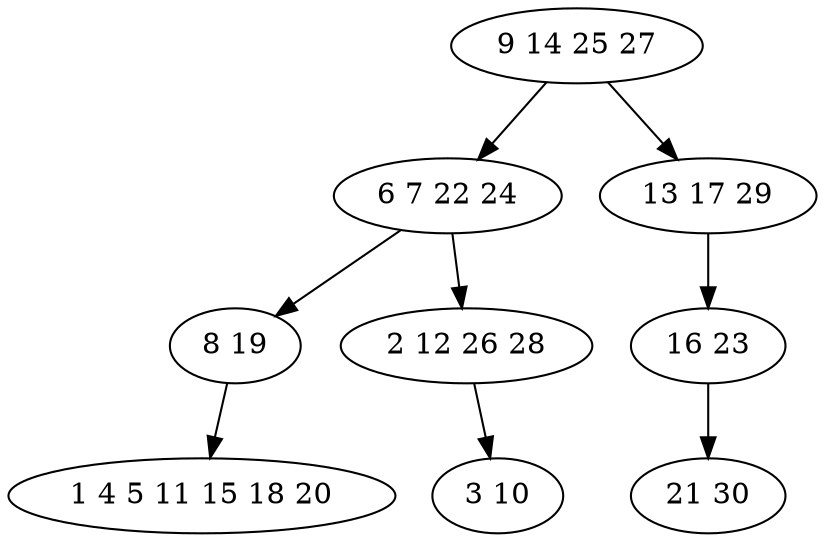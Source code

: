 digraph true_tree {
	"0" -> "1"
	"1" -> "2"
	"2" -> "3"
	"1" -> "4"
	"0" -> "5"
	"5" -> "6"
	"6" -> "7"
	"4" -> "8"
	"0" [label="9 14 25 27"];
	"1" [label="6 7 22 24"];
	"2" [label="8 19"];
	"3" [label="1 4 5 11 15 18 20"];
	"4" [label="2 12 26 28"];
	"5" [label="13 17 29"];
	"6" [label="16 23"];
	"7" [label="21 30"];
	"8" [label="3 10"];
}
